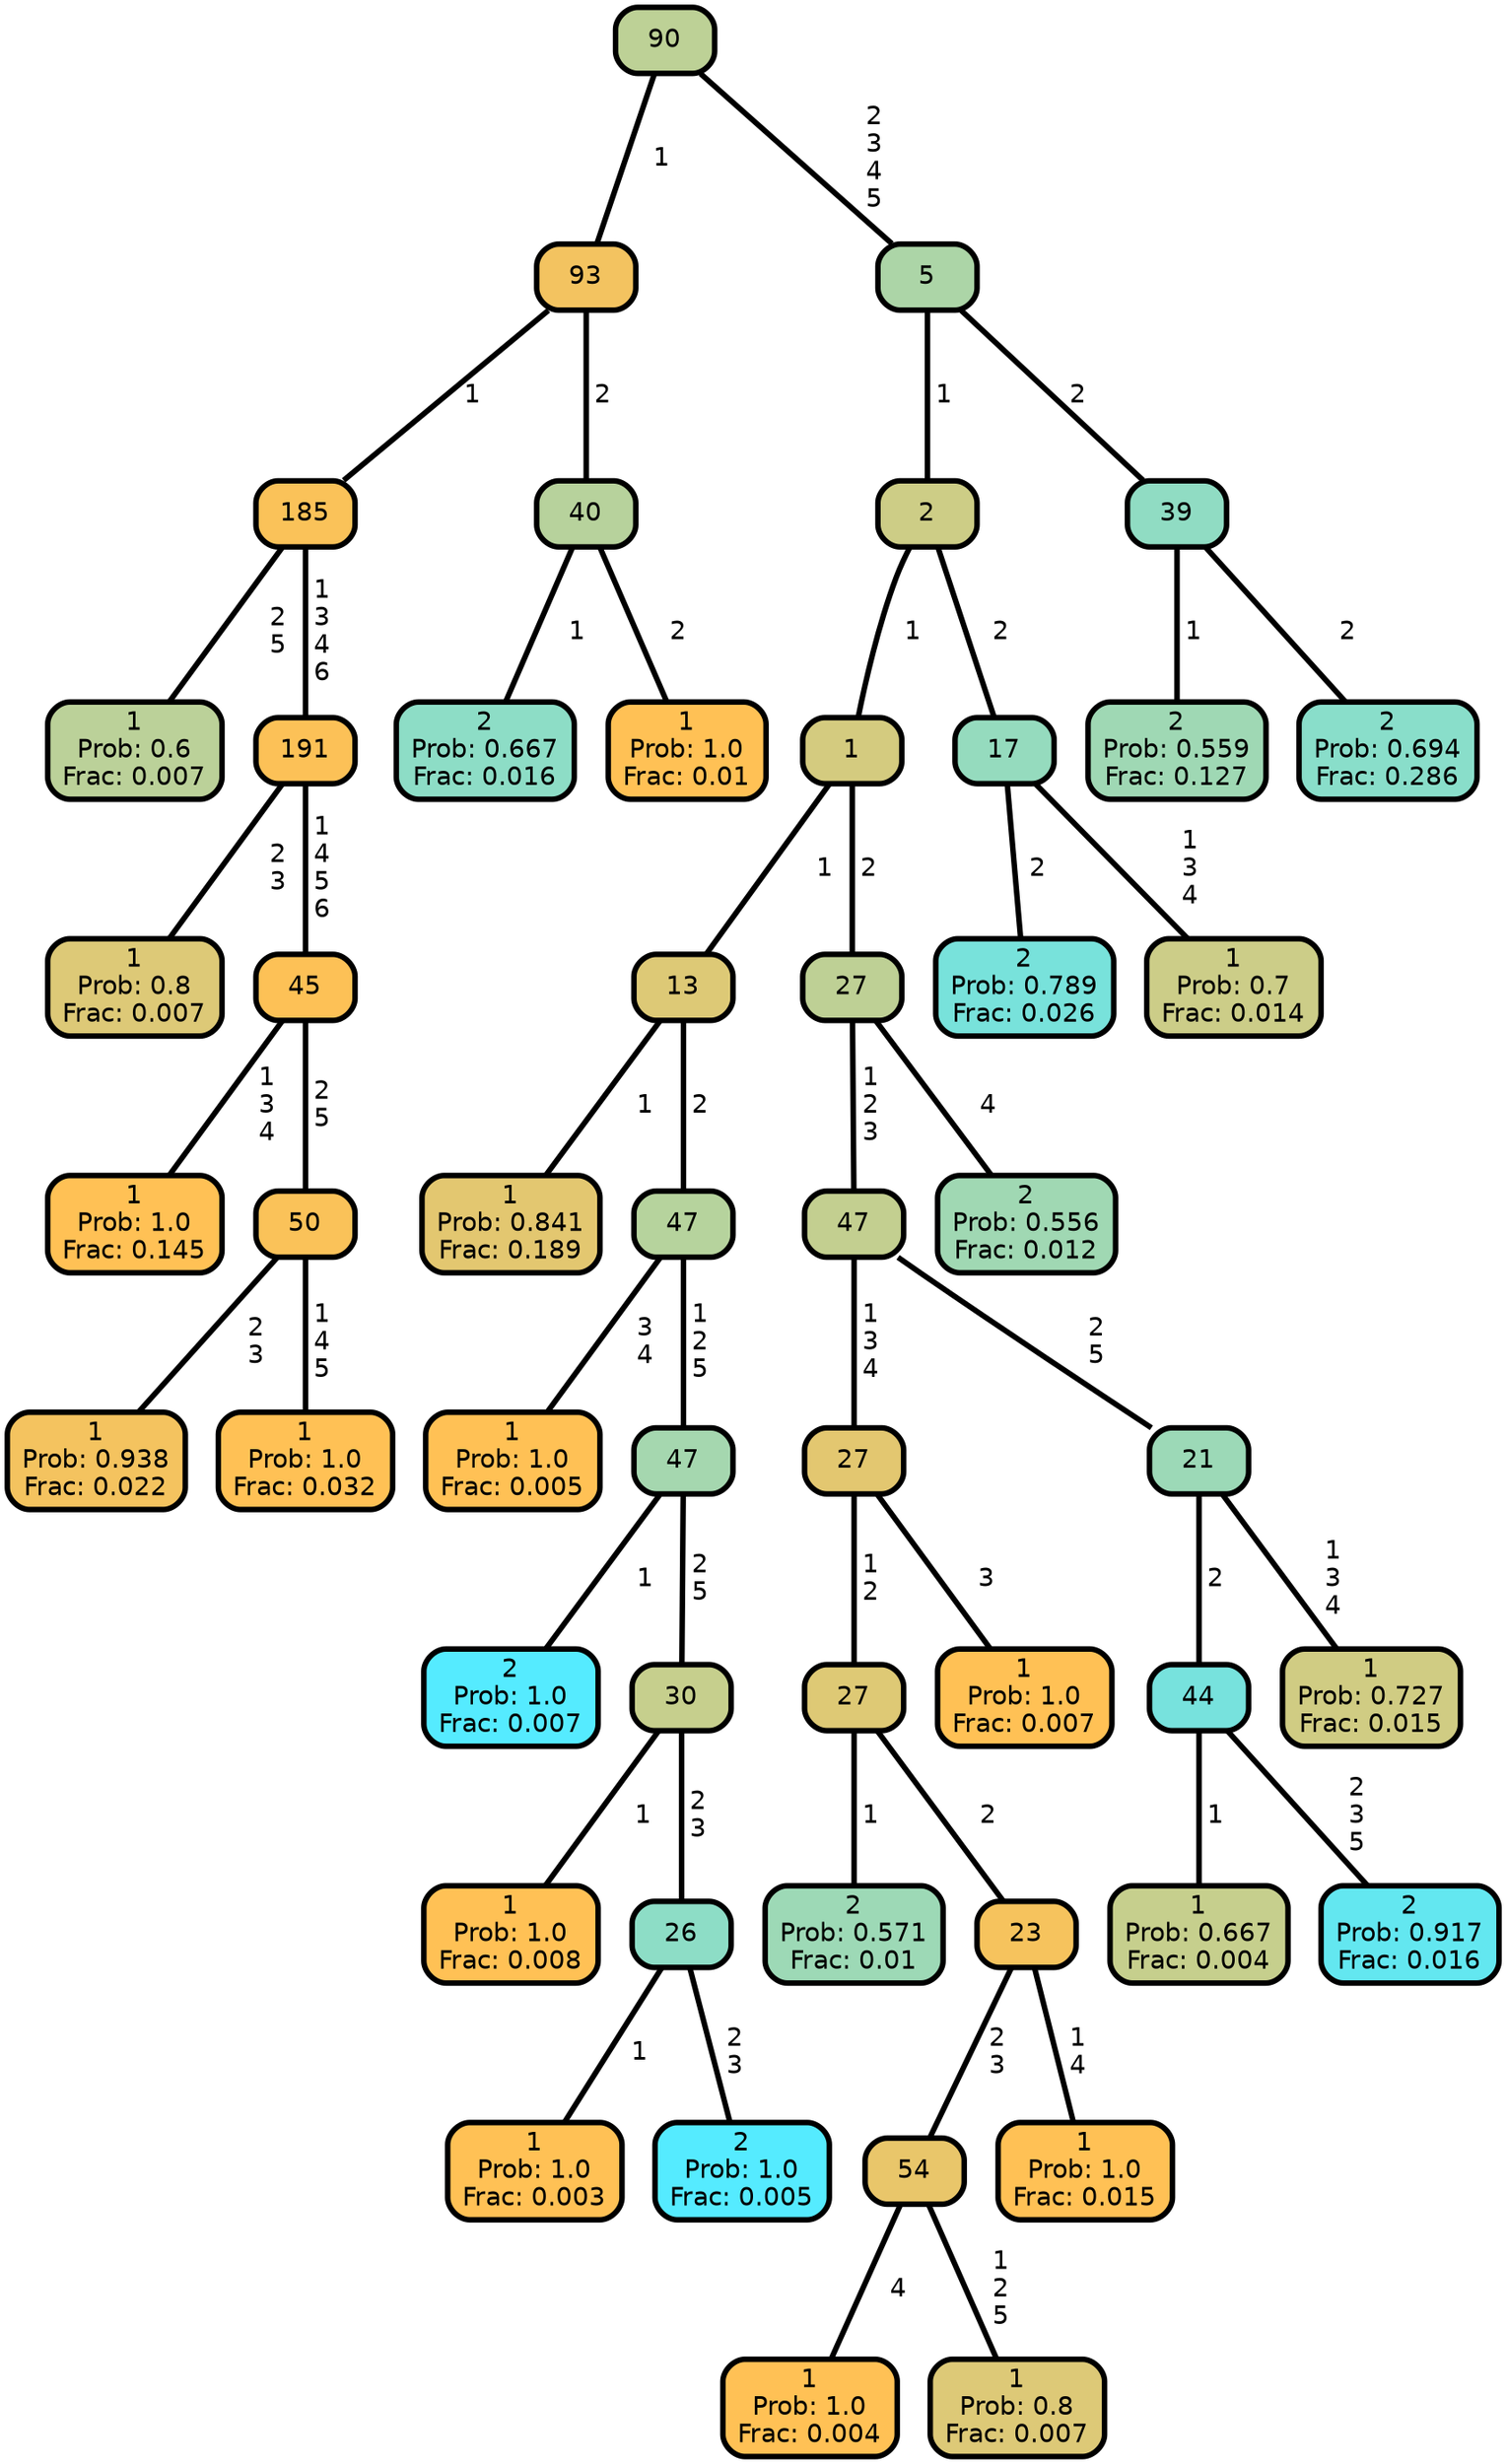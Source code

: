 graph Tree {
node [shape=box, style="filled, rounded",color="black",penwidth="3",fontcolor="black",                 fontname=helvetica] ;
graph [ranksep="0 equally", splines=straight,                 bgcolor=transparent, dpi=200] ;
edge [fontname=helvetica, color=black] ;
0 [label="1
Prob: 0.6
Frac: 0.007", fillcolor="#bbd199"] ;
1 [label="185", fillcolor="#fac259"] ;
2 [label="1
Prob: 0.8
Frac: 0.007", fillcolor="#ddc977"] ;
3 [label="191", fillcolor="#fcc157"] ;
4 [label="1
Prob: 1.0
Frac: 0.145", fillcolor="#ffc155"] ;
5 [label="45", fillcolor="#fdc156"] ;
6 [label="1
Prob: 0.938
Frac: 0.022", fillcolor="#f4c35f"] ;
7 [label="50", fillcolor="#fac259"] ;
8 [label="1
Prob: 1.0
Frac: 0.032", fillcolor="#ffc155"] ;
9 [label="93", fillcolor="#f3c360"] ;
10 [label="2
Prob: 0.667
Frac: 0.016", fillcolor="#8dddc6"] ;
11 [label="40", fillcolor="#b7d29c"] ;
12 [label="1
Prob: 1.0
Frac: 0.01", fillcolor="#ffc155"] ;
13 [label="90", fillcolor="#bdd196"] ;
14 [label="1
Prob: 0.841
Frac: 0.189", fillcolor="#e3c770"] ;
15 [label="13", fillcolor="#ddc976"] ;
16 [label="1
Prob: 1.0
Frac: 0.005", fillcolor="#ffc155"] ;
17 [label="47", fillcolor="#b6d39d"] ;
18 [label="2
Prob: 1.0
Frac: 0.007", fillcolor="#55ebff"] ;
19 [label="47", fillcolor="#a5d7af"] ;
20 [label="1
Prob: 1.0
Frac: 0.008", fillcolor="#ffc155"] ;
21 [label="30", fillcolor="#c6cf8d"] ;
22 [label="1
Prob: 1.0
Frac: 0.003", fillcolor="#ffc155"] ;
23 [label="26", fillcolor="#8dddc6"] ;
24 [label="2
Prob: 1.0
Frac: 0.005", fillcolor="#55ebff"] ;
25 [label="1", fillcolor="#d4cb7f"] ;
26 [label="2
Prob: 0.571
Frac: 0.01", fillcolor="#9dd9b6"] ;
27 [label="27", fillcolor="#dec975"] ;
28 [label="1
Prob: 1.0
Frac: 0.004", fillcolor="#ffc155"] ;
29 [label="54", fillcolor="#e9c66a"] ;
30 [label="1
Prob: 0.8
Frac: 0.007", fillcolor="#ddc977"] ;
31 [label="23", fillcolor="#f6c35d"] ;
32 [label="1
Prob: 1.0
Frac: 0.015", fillcolor="#ffc155"] ;
33 [label="27", fillcolor="#e3c770"] ;
34 [label="1
Prob: 1.0
Frac: 0.007", fillcolor="#ffc155"] ;
35 [label="47", fillcolor="#c3cf90"] ;
36 [label="1
Prob: 0.667
Frac: 0.004", fillcolor="#c6cf8d"] ;
37 [label="44", fillcolor="#77e2dd"] ;
38 [label="2
Prob: 0.917
Frac: 0.016", fillcolor="#63e7f0"] ;
39 [label="21", fillcolor="#9cd9b7"] ;
40 [label="1
Prob: 0.727
Frac: 0.015", fillcolor="#d0cc83"] ;
41 [label="27", fillcolor="#bed095"] ;
42 [label="2
Prob: 0.556
Frac: 0.012", fillcolor="#a0d8b3"] ;
43 [label="2", fillcolor="#cdcd86"] ;
44 [label="2
Prob: 0.789
Frac: 0.026", fillcolor="#78e2db"] ;
45 [label="17", fillcolor="#95dbbe"] ;
46 [label="1
Prob: 0.7
Frac: 0.014", fillcolor="#cccd88"] ;
47 [label="5", fillcolor="#acd5a7"] ;
48 [label="2
Prob: 0.559
Frac: 0.127", fillcolor="#9fd8b4"] ;
49 [label="39", fillcolor="#90dcc3"] ;
50 [label="2
Prob: 0.694
Frac: 0.286", fillcolor="#89deca"] ;
1 -- 0 [label=" 2\n 5",penwidth=3] ;
1 -- 3 [label=" 1\n 3\n 4\n 6",penwidth=3] ;
3 -- 2 [label=" 2\n 3",penwidth=3] ;
3 -- 5 [label=" 1\n 4\n 5\n 6",penwidth=3] ;
5 -- 4 [label=" 1\n 3\n 4",penwidth=3] ;
5 -- 7 [label=" 2\n 5",penwidth=3] ;
7 -- 6 [label=" 2\n 3",penwidth=3] ;
7 -- 8 [label=" 1\n 4\n 5",penwidth=3] ;
9 -- 1 [label=" 1",penwidth=3] ;
9 -- 11 [label=" 2",penwidth=3] ;
11 -- 10 [label=" 1",penwidth=3] ;
11 -- 12 [label=" 2",penwidth=3] ;
13 -- 9 [label=" 1",penwidth=3] ;
13 -- 47 [label=" 2\n 3\n 4\n 5",penwidth=3] ;
15 -- 14 [label=" 1",penwidth=3] ;
15 -- 17 [label=" 2",penwidth=3] ;
17 -- 16 [label=" 3\n 4",penwidth=3] ;
17 -- 19 [label=" 1\n 2\n 5",penwidth=3] ;
19 -- 18 [label=" 1",penwidth=3] ;
19 -- 21 [label=" 2\n 5",penwidth=3] ;
21 -- 20 [label=" 1",penwidth=3] ;
21 -- 23 [label=" 2\n 3",penwidth=3] ;
23 -- 22 [label=" 1",penwidth=3] ;
23 -- 24 [label=" 2\n 3",penwidth=3] ;
25 -- 15 [label=" 1",penwidth=3] ;
25 -- 41 [label=" 2",penwidth=3] ;
27 -- 26 [label=" 1",penwidth=3] ;
27 -- 31 [label=" 2",penwidth=3] ;
29 -- 28 [label=" 4",penwidth=3] ;
29 -- 30 [label=" 1\n 2\n 5",penwidth=3] ;
31 -- 29 [label=" 2\n 3",penwidth=3] ;
31 -- 32 [label=" 1\n 4",penwidth=3] ;
33 -- 27 [label=" 1\n 2",penwidth=3] ;
33 -- 34 [label=" 3",penwidth=3] ;
35 -- 33 [label=" 1\n 3\n 4",penwidth=3] ;
35 -- 39 [label=" 2\n 5",penwidth=3] ;
37 -- 36 [label=" 1",penwidth=3] ;
37 -- 38 [label=" 2\n 3\n 5",penwidth=3] ;
39 -- 37 [label=" 2",penwidth=3] ;
39 -- 40 [label=" 1\n 3\n 4",penwidth=3] ;
41 -- 35 [label=" 1\n 2\n 3",penwidth=3] ;
41 -- 42 [label=" 4",penwidth=3] ;
43 -- 25 [label=" 1",penwidth=3] ;
43 -- 45 [label=" 2",penwidth=3] ;
45 -- 44 [label=" 2",penwidth=3] ;
45 -- 46 [label=" 1\n 3\n 4",penwidth=3] ;
47 -- 43 [label=" 1",penwidth=3] ;
47 -- 49 [label=" 2",penwidth=3] ;
49 -- 48 [label=" 1",penwidth=3] ;
49 -- 50 [label=" 2",penwidth=3] ;
{rank = same;}}